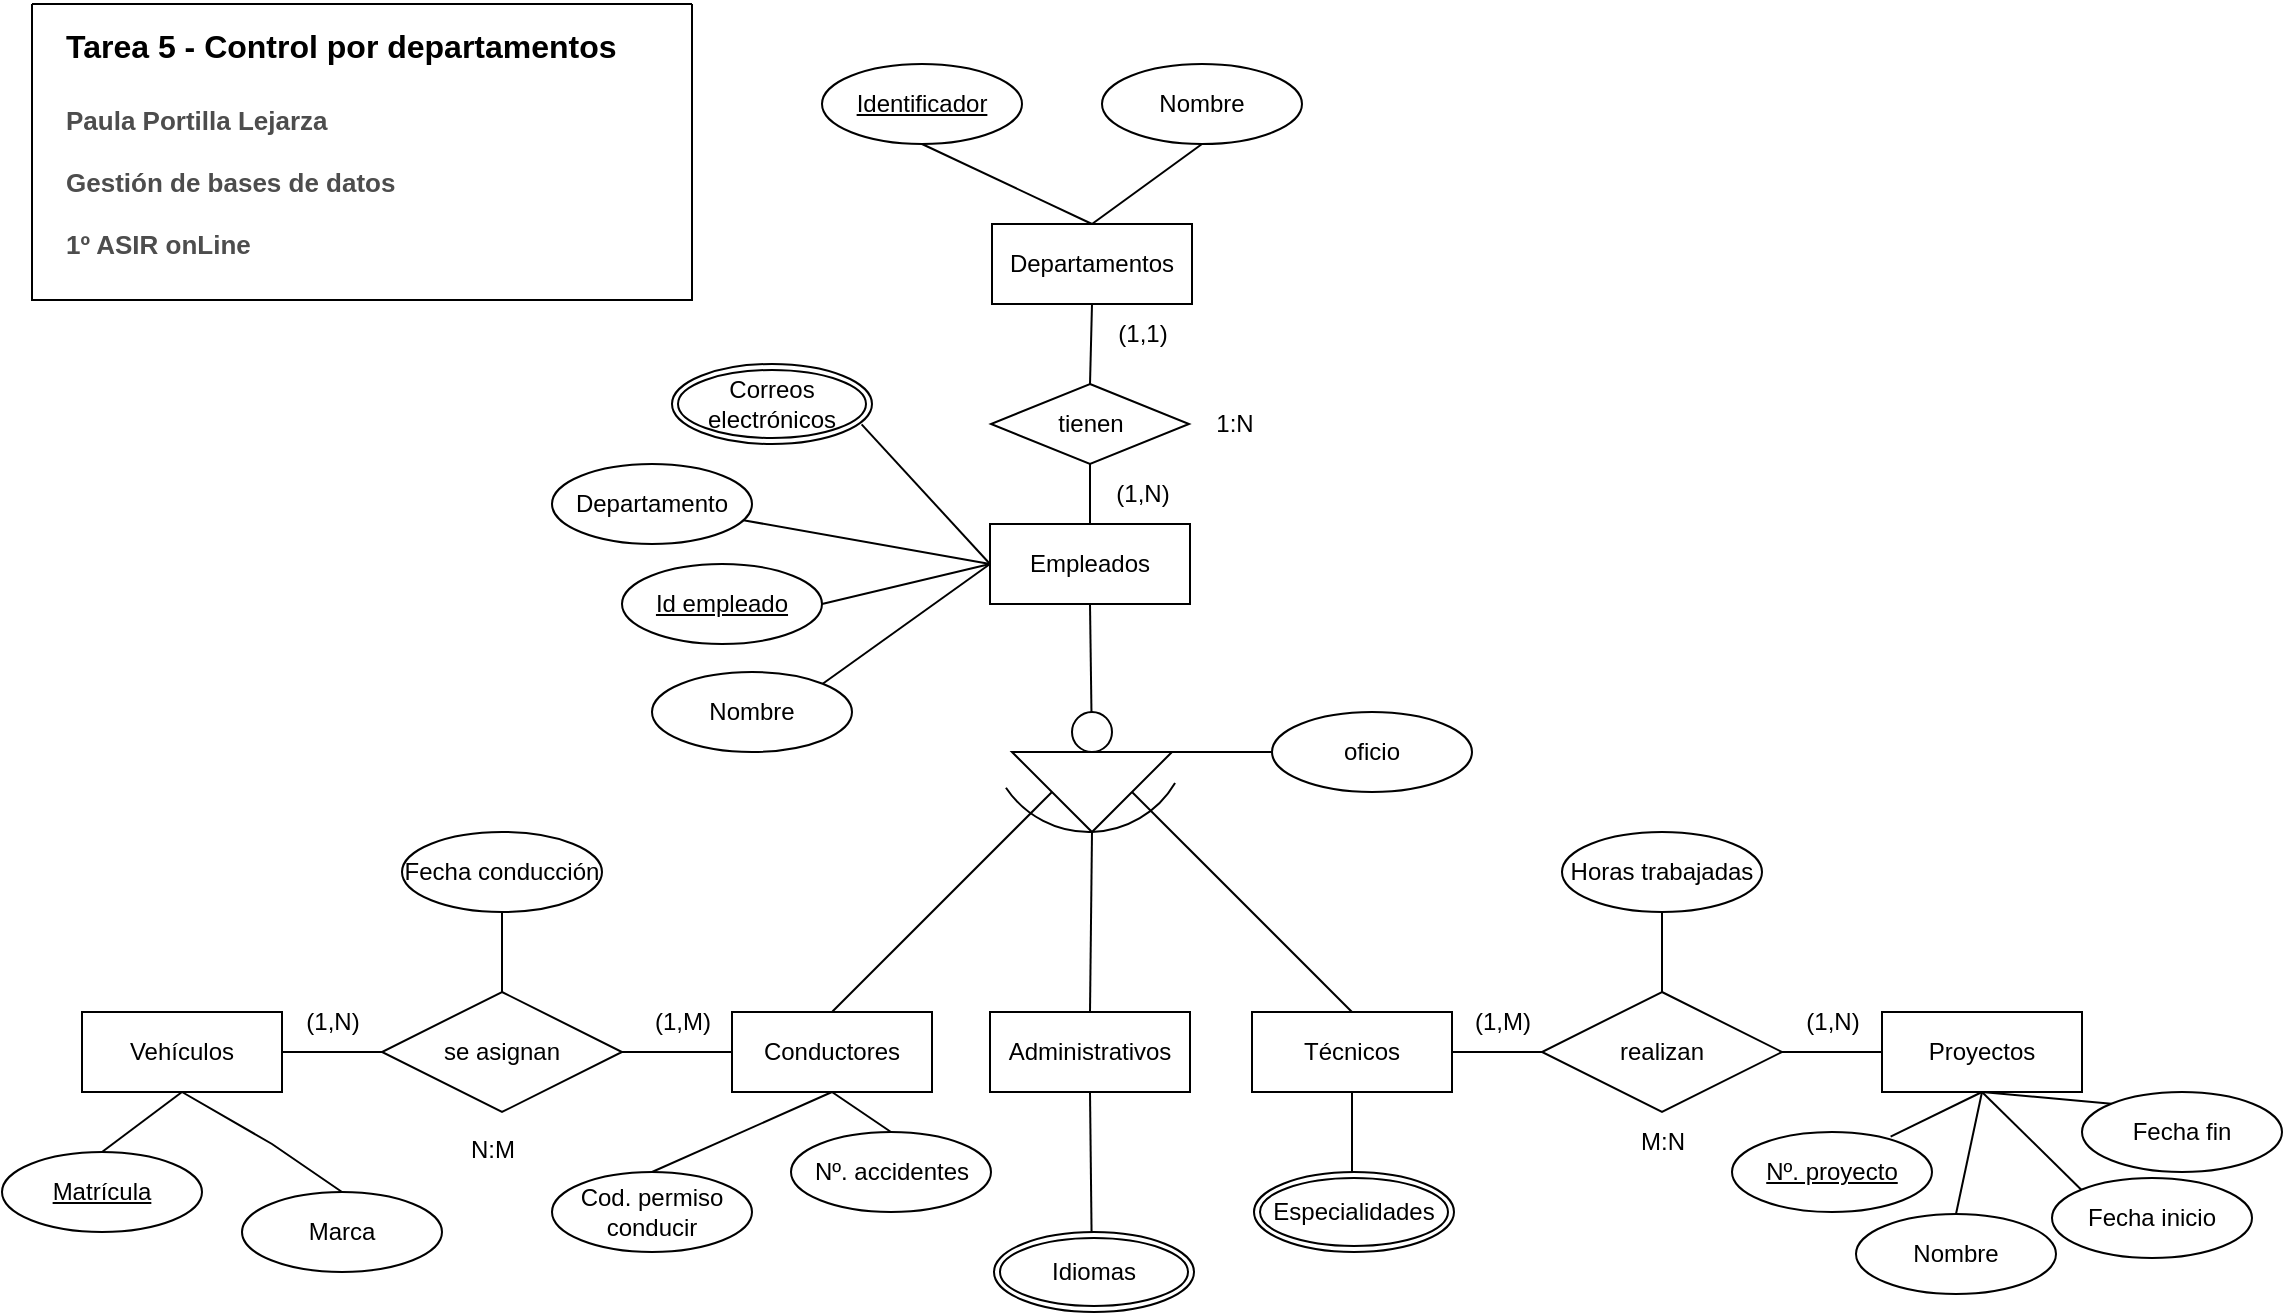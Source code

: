<mxfile version="25.0.3">
  <diagram name="Page-1" id="_mwodajbnXfc841Qu6q9">
    <mxGraphModel dx="1105" dy="600" grid="1" gridSize="10" guides="1" tooltips="1" connect="1" arrows="1" fold="1" page="1" pageScale="1" pageWidth="1169" pageHeight="827" math="0" shadow="0">
      <root>
        <mxCell id="0" />
        <mxCell id="1" parent="0" />
        <mxCell id="QOIxV5gKI9j92Xg-3ux--1" value="Departamentos" style="whiteSpace=wrap;html=1;align=center;" parent="1" vertex="1">
          <mxGeometry x="510" y="150" width="100" height="40" as="geometry" />
        </mxCell>
        <mxCell id="QOIxV5gKI9j92Xg-3ux--2" value="Nombre" style="ellipse;whiteSpace=wrap;html=1;align=center;" parent="1" vertex="1">
          <mxGeometry x="565" y="70" width="100" height="40" as="geometry" />
        </mxCell>
        <mxCell id="QOIxV5gKI9j92Xg-3ux--3" value="Identificador" style="ellipse;whiteSpace=wrap;html=1;align=center;fontStyle=4;" parent="1" vertex="1">
          <mxGeometry x="425" y="70" width="100" height="40" as="geometry" />
        </mxCell>
        <mxCell id="QOIxV5gKI9j92Xg-3ux--4" value="" style="endArrow=none;html=1;rounded=0;entryX=0.5;entryY=1;entryDx=0;entryDy=0;exitX=0.5;exitY=0;exitDx=0;exitDy=0;" parent="1" source="QOIxV5gKI9j92Xg-3ux--1" target="QOIxV5gKI9j92Xg-3ux--3" edge="1">
          <mxGeometry relative="1" as="geometry">
            <mxPoint x="475" y="170" as="sourcePoint" />
            <mxPoint x="635" y="170" as="targetPoint" />
          </mxGeometry>
        </mxCell>
        <mxCell id="QOIxV5gKI9j92Xg-3ux--5" value="" style="endArrow=none;html=1;rounded=0;entryX=0.5;entryY=1;entryDx=0;entryDy=0;exitX=0.5;exitY=0;exitDx=0;exitDy=0;" parent="1" source="QOIxV5gKI9j92Xg-3ux--1" target="QOIxV5gKI9j92Xg-3ux--2" edge="1">
          <mxGeometry relative="1" as="geometry">
            <mxPoint x="475" y="170" as="sourcePoint" />
            <mxPoint x="635" y="170" as="targetPoint" />
          </mxGeometry>
        </mxCell>
        <mxCell id="QOIxV5gKI9j92Xg-3ux--7" value="Id empleado" style="ellipse;whiteSpace=wrap;html=1;align=center;fontStyle=4;" parent="1" vertex="1">
          <mxGeometry x="325" y="320" width="100" height="40" as="geometry" />
        </mxCell>
        <mxCell id="QOIxV5gKI9j92Xg-3ux--8" value="Nombre" style="ellipse;whiteSpace=wrap;html=1;align=center;" parent="1" vertex="1">
          <mxGeometry x="340" y="374" width="100" height="40" as="geometry" />
        </mxCell>
        <mxCell id="QOIxV5gKI9j92Xg-3ux--9" value="Correos electrónicos" style="ellipse;shape=doubleEllipse;margin=3;whiteSpace=wrap;html=1;align=center;" parent="1" vertex="1">
          <mxGeometry x="350" y="220" width="100" height="40" as="geometry" />
        </mxCell>
        <mxCell id="QOIxV5gKI9j92Xg-3ux--10" value="Departamento" style="ellipse;whiteSpace=wrap;html=1;align=center;" parent="1" vertex="1">
          <mxGeometry x="290" y="270" width="100" height="40" as="geometry" />
        </mxCell>
        <mxCell id="QOIxV5gKI9j92Xg-3ux--11" value="" style="endArrow=none;html=1;rounded=0;exitX=0.948;exitY=0.754;exitDx=0;exitDy=0;entryX=0;entryY=0.5;entryDx=0;entryDy=0;exitPerimeter=0;" parent="1" source="QOIxV5gKI9j92Xg-3ux--9" target="QOIxV5gKI9j92Xg-3ux--6" edge="1">
          <mxGeometry relative="1" as="geometry">
            <mxPoint x="475" y="364" as="sourcePoint" />
            <mxPoint x="495" y="394" as="targetPoint" />
          </mxGeometry>
        </mxCell>
        <mxCell id="QOIxV5gKI9j92Xg-3ux--12" value="" style="endArrow=none;html=1;rounded=0;exitX=1;exitY=0.5;exitDx=0;exitDy=0;entryX=0;entryY=0.5;entryDx=0;entryDy=0;" parent="1" source="QOIxV5gKI9j92Xg-3ux--7" target="QOIxV5gKI9j92Xg-3ux--6" edge="1">
          <mxGeometry relative="1" as="geometry">
            <mxPoint x="475" y="364" as="sourcePoint" />
            <mxPoint x="635" y="364" as="targetPoint" />
          </mxGeometry>
        </mxCell>
        <mxCell id="QOIxV5gKI9j92Xg-3ux--13" value="" style="endArrow=none;html=1;rounded=0;entryX=1;entryY=0;entryDx=0;entryDy=0;exitX=0;exitY=0.5;exitDx=0;exitDy=0;" parent="1" source="QOIxV5gKI9j92Xg-3ux--6" target="QOIxV5gKI9j92Xg-3ux--8" edge="1">
          <mxGeometry relative="1" as="geometry">
            <mxPoint x="475" y="364" as="sourcePoint" />
            <mxPoint x="635" y="364" as="targetPoint" />
          </mxGeometry>
        </mxCell>
        <mxCell id="QOIxV5gKI9j92Xg-3ux--15" value="Cod. permiso conducir" style="ellipse;whiteSpace=wrap;html=1;align=center;" parent="1" vertex="1">
          <mxGeometry x="290" y="624" width="100" height="40" as="geometry" />
        </mxCell>
        <mxCell id="QOIxV5gKI9j92Xg-3ux--17" value="" style="verticalLabelPosition=bottom;verticalAlign=top;html=1;shape=mxgraph.basic.acute_triangle;dx=0.5;rotation=-180;" parent="1" vertex="1">
          <mxGeometry x="520" y="414" width="80" height="40" as="geometry" />
        </mxCell>
        <mxCell id="QOIxV5gKI9j92Xg-3ux--18" value="Conductores" style="whiteSpace=wrap;html=1;align=center;" parent="1" vertex="1">
          <mxGeometry x="380" y="544" width="100" height="40" as="geometry" />
        </mxCell>
        <mxCell id="QOIxV5gKI9j92Xg-3ux--19" value="Administrativos" style="whiteSpace=wrap;html=1;align=center;" parent="1" vertex="1">
          <mxGeometry x="509" y="544" width="100" height="40" as="geometry" />
        </mxCell>
        <mxCell id="QOIxV5gKI9j92Xg-3ux--20" value="Técnicos" style="whiteSpace=wrap;html=1;align=center;" parent="1" vertex="1">
          <mxGeometry x="640" y="544" width="100" height="40" as="geometry" />
        </mxCell>
        <mxCell id="QOIxV5gKI9j92Xg-3ux--22" value="Nº. accidentes" style="ellipse;whiteSpace=wrap;html=1;align=center;" parent="1" vertex="1">
          <mxGeometry x="409.5" y="604" width="100" height="40" as="geometry" />
        </mxCell>
        <mxCell id="QOIxV5gKI9j92Xg-3ux--26" value="" style="endArrow=none;html=1;rounded=0;exitX=0.5;exitY=1;exitDx=0;exitDy=0;entryX=0.5;entryY=1;entryDx=0;entryDy=0;entryPerimeter=0;" parent="1" source="QOIxV5gKI9j92Xg-3ux--6" target="QOIxV5gKI9j92Xg-3ux--17" edge="1">
          <mxGeometry relative="1" as="geometry">
            <mxPoint x="475" y="474" as="sourcePoint" />
            <mxPoint x="635" y="474" as="targetPoint" />
          </mxGeometry>
        </mxCell>
        <mxCell id="QOIxV5gKI9j92Xg-3ux--28" value="" style="endArrow=none;html=1;rounded=0;exitX=0.5;exitY=0;exitDx=0;exitDy=0;entryX=0;entryY=0;entryDx=60;entryDy=20;entryPerimeter=0;" parent="1" source="QOIxV5gKI9j92Xg-3ux--18" target="QOIxV5gKI9j92Xg-3ux--17" edge="1">
          <mxGeometry relative="1" as="geometry">
            <mxPoint x="475" y="474" as="sourcePoint" />
            <mxPoint x="635" y="474" as="targetPoint" />
          </mxGeometry>
        </mxCell>
        <mxCell id="QOIxV5gKI9j92Xg-3ux--29" value="" style="endArrow=none;html=1;rounded=0;entryX=0.5;entryY=0;entryDx=0;entryDy=0;exitX=0;exitY=0;exitDx=40;exitDy=0;exitPerimeter=0;" parent="1" source="QOIxV5gKI9j92Xg-3ux--17" target="QOIxV5gKI9j92Xg-3ux--19" edge="1">
          <mxGeometry relative="1" as="geometry">
            <mxPoint x="475" y="474" as="sourcePoint" />
            <mxPoint x="635" y="474" as="targetPoint" />
          </mxGeometry>
        </mxCell>
        <mxCell id="QOIxV5gKI9j92Xg-3ux--31" value="" style="endArrow=none;html=1;rounded=0;entryX=0.5;entryY=0;entryDx=0;entryDy=0;exitX=0;exitY=0;exitDx=20;exitDy=20;exitPerimeter=0;" parent="1" source="QOIxV5gKI9j92Xg-3ux--17" target="QOIxV5gKI9j92Xg-3ux--20" edge="1">
          <mxGeometry relative="1" as="geometry">
            <mxPoint x="475" y="474" as="sourcePoint" />
            <mxPoint x="635" y="474" as="targetPoint" />
          </mxGeometry>
        </mxCell>
        <mxCell id="QOIxV5gKI9j92Xg-3ux--37" value="" style="endArrow=none;html=1;rounded=0;entryX=0.5;entryY=1;entryDx=0;entryDy=0;exitX=0.5;exitY=0;exitDx=0;exitDy=0;" parent="1" source="QOIxV5gKI9j92Xg-3ux--15" target="QOIxV5gKI9j92Xg-3ux--18" edge="1">
          <mxGeometry relative="1" as="geometry">
            <mxPoint x="475" y="644" as="sourcePoint" />
            <mxPoint x="635" y="644" as="targetPoint" />
          </mxGeometry>
        </mxCell>
        <mxCell id="QOIxV5gKI9j92Xg-3ux--38" value="" style="endArrow=none;html=1;rounded=0;exitX=0.5;exitY=1;exitDx=0;exitDy=0;entryX=0.5;entryY=0;entryDx=0;entryDy=0;" parent="1" source="QOIxV5gKI9j92Xg-3ux--18" target="QOIxV5gKI9j92Xg-3ux--22" edge="1">
          <mxGeometry relative="1" as="geometry">
            <mxPoint x="475" y="644" as="sourcePoint" />
            <mxPoint x="635" y="644" as="targetPoint" />
          </mxGeometry>
        </mxCell>
        <mxCell id="QOIxV5gKI9j92Xg-3ux--39" value="" style="endArrow=none;html=1;rounded=0;exitX=0.5;exitY=1;exitDx=0;exitDy=0;" parent="1" source="QOIxV5gKI9j92Xg-3ux--19" edge="1">
          <mxGeometry relative="1" as="geometry">
            <mxPoint x="475" y="644" as="sourcePoint" />
            <mxPoint x="559.778" y="654.0" as="targetPoint" />
          </mxGeometry>
        </mxCell>
        <mxCell id="QOIxV5gKI9j92Xg-3ux--40" value="" style="endArrow=none;html=1;rounded=0;exitX=0.5;exitY=1;exitDx=0;exitDy=0;entryX=0.5;entryY=0;entryDx=0;entryDy=0;" parent="1" source="QOIxV5gKI9j92Xg-3ux--20" edge="1">
          <mxGeometry relative="1" as="geometry">
            <mxPoint x="475" y="644" as="sourcePoint" />
            <mxPoint x="690" y="624" as="targetPoint" />
          </mxGeometry>
        </mxCell>
        <mxCell id="QOIxV5gKI9j92Xg-3ux--44" value="Vehículos" style="whiteSpace=wrap;html=1;align=center;" parent="1" vertex="1">
          <mxGeometry x="55" y="544" width="100" height="40" as="geometry" />
        </mxCell>
        <mxCell id="QOIxV5gKI9j92Xg-3ux--45" value="Marca" style="ellipse;whiteSpace=wrap;html=1;align=center;" parent="1" vertex="1">
          <mxGeometry x="135" y="634" width="100" height="40" as="geometry" />
        </mxCell>
        <mxCell id="QOIxV5gKI9j92Xg-3ux--46" value="Matrícula" style="ellipse;whiteSpace=wrap;html=1;align=center;fontStyle=4;" parent="1" vertex="1">
          <mxGeometry x="15" y="614" width="100" height="40" as="geometry" />
        </mxCell>
        <mxCell id="QOIxV5gKI9j92Xg-3ux--47" value="" style="endArrow=none;html=1;rounded=0;exitX=1;exitY=0.5;exitDx=0;exitDy=0;entryX=0;entryY=0.5;entryDx=0;entryDy=0;" parent="1" source="QOIxV5gKI9j92Xg-3ux--44" target="QOIxV5gKI9j92Xg-3ux--18" edge="1">
          <mxGeometry relative="1" as="geometry">
            <mxPoint x="235" y="674" as="sourcePoint" />
            <mxPoint x="395" y="674" as="targetPoint" />
          </mxGeometry>
        </mxCell>
        <mxCell id="QOIxV5gKI9j92Xg-3ux--85" value="Text" style="edgeLabel;html=1;align=center;verticalAlign=middle;resizable=0;points=[];" parent="QOIxV5gKI9j92Xg-3ux--47" vertex="1" connectable="0">
          <mxGeometry x="-0.065" y="3" relative="1" as="geometry">
            <mxPoint as="offset" />
          </mxGeometry>
        </mxCell>
        <mxCell id="QOIxV5gKI9j92Xg-3ux--48" value="se asignan" style="shape=rhombus;perimeter=rhombusPerimeter;whiteSpace=wrap;html=1;align=center;" parent="1" vertex="1">
          <mxGeometry x="205" y="534" width="120" height="60" as="geometry" />
        </mxCell>
        <mxCell id="QOIxV5gKI9j92Xg-3ux--49" value="" style="endArrow=none;html=1;rounded=0;exitX=0.5;exitY=0;exitDx=0;exitDy=0;entryX=0.5;entryY=1;entryDx=0;entryDy=0;" parent="1" source="QOIxV5gKI9j92Xg-3ux--46" target="QOIxV5gKI9j92Xg-3ux--44" edge="1">
          <mxGeometry relative="1" as="geometry">
            <mxPoint x="235" y="674" as="sourcePoint" />
            <mxPoint x="395" y="674" as="targetPoint" />
          </mxGeometry>
        </mxCell>
        <mxCell id="QOIxV5gKI9j92Xg-3ux--50" value="" style="endArrow=none;html=1;rounded=0;exitX=0.5;exitY=0;exitDx=0;exitDy=0;entryX=0.5;entryY=1;entryDx=0;entryDy=0;" parent="1" source="QOIxV5gKI9j92Xg-3ux--45" target="QOIxV5gKI9j92Xg-3ux--44" edge="1">
          <mxGeometry relative="1" as="geometry">
            <mxPoint x="235" y="674" as="sourcePoint" />
            <mxPoint x="395" y="674" as="targetPoint" />
            <Array as="points">
              <mxPoint x="150" y="610" />
            </Array>
          </mxGeometry>
        </mxCell>
        <mxCell id="QOIxV5gKI9j92Xg-3ux--51" value="Fecha conducción" style="ellipse;whiteSpace=wrap;html=1;align=center;" parent="1" vertex="1">
          <mxGeometry x="215" y="454" width="100" height="40" as="geometry" />
        </mxCell>
        <mxCell id="QOIxV5gKI9j92Xg-3ux--52" value="" style="endArrow=none;html=1;rounded=0;exitX=0.5;exitY=1;exitDx=0;exitDy=0;entryX=0.5;entryY=0;entryDx=0;entryDy=0;" parent="1" source="QOIxV5gKI9j92Xg-3ux--51" target="QOIxV5gKI9j92Xg-3ux--48" edge="1">
          <mxGeometry relative="1" as="geometry">
            <mxPoint x="255" y="504" as="sourcePoint" />
            <mxPoint x="255" y="534" as="targetPoint" />
          </mxGeometry>
        </mxCell>
        <mxCell id="QOIxV5gKI9j92Xg-3ux--53" value="Proyectos" style="whiteSpace=wrap;html=1;align=center;" parent="1" vertex="1">
          <mxGeometry x="955" y="544" width="100" height="40" as="geometry" />
        </mxCell>
        <mxCell id="QOIxV5gKI9j92Xg-3ux--54" value="" style="endArrow=none;html=1;rounded=0;entryX=0;entryY=0.5;entryDx=0;entryDy=0;exitX=1;exitY=0.5;exitDx=0;exitDy=0;" parent="1" source="QOIxV5gKI9j92Xg-3ux--55" target="QOIxV5gKI9j92Xg-3ux--53" edge="1">
          <mxGeometry relative="1" as="geometry">
            <mxPoint x="715" y="654" as="sourcePoint" />
            <mxPoint x="875" y="654" as="targetPoint" />
          </mxGeometry>
        </mxCell>
        <mxCell id="QOIxV5gKI9j92Xg-3ux--56" value="Nº. proyecto" style="ellipse;whiteSpace=wrap;html=1;align=center;fontStyle=4;" parent="1" vertex="1">
          <mxGeometry x="880" y="604" width="100" height="40" as="geometry" />
        </mxCell>
        <mxCell id="QOIxV5gKI9j92Xg-3ux--57" value="Nombre" style="ellipse;whiteSpace=wrap;html=1;align=center;" parent="1" vertex="1">
          <mxGeometry x="942" y="645" width="100" height="40" as="geometry" />
        </mxCell>
        <mxCell id="QOIxV5gKI9j92Xg-3ux--58" value="Fecha inicio" style="ellipse;whiteSpace=wrap;html=1;align=center;" parent="1" vertex="1">
          <mxGeometry x="1040" y="627" width="100" height="40" as="geometry" />
        </mxCell>
        <mxCell id="QOIxV5gKI9j92Xg-3ux--59" value="Fecha fin" style="ellipse;whiteSpace=wrap;html=1;align=center;" parent="1" vertex="1">
          <mxGeometry x="1055" y="584" width="100" height="40" as="geometry" />
        </mxCell>
        <mxCell id="QOIxV5gKI9j92Xg-3ux--60" value="" style="endArrow=none;html=1;rounded=0;entryX=0.5;entryY=1;entryDx=0;entryDy=0;exitX=0.793;exitY=0.058;exitDx=0;exitDy=0;exitPerimeter=0;" parent="1" source="QOIxV5gKI9j92Xg-3ux--56" target="QOIxV5gKI9j92Xg-3ux--53" edge="1">
          <mxGeometry relative="1" as="geometry">
            <mxPoint x="715" y="654" as="sourcePoint" />
            <mxPoint x="875" y="654" as="targetPoint" />
          </mxGeometry>
        </mxCell>
        <mxCell id="QOIxV5gKI9j92Xg-3ux--61" value="" style="endArrow=none;html=1;rounded=0;entryX=0.5;entryY=1;entryDx=0;entryDy=0;exitX=0.5;exitY=0;exitDx=0;exitDy=0;" parent="1" source="QOIxV5gKI9j92Xg-3ux--57" target="QOIxV5gKI9j92Xg-3ux--53" edge="1">
          <mxGeometry relative="1" as="geometry">
            <mxPoint x="715" y="654" as="sourcePoint" />
            <mxPoint x="875" y="654" as="targetPoint" />
          </mxGeometry>
        </mxCell>
        <mxCell id="QOIxV5gKI9j92Xg-3ux--62" value="" style="endArrow=none;html=1;rounded=0;exitX=0;exitY=0;exitDx=0;exitDy=0;entryX=0.5;entryY=1;entryDx=0;entryDy=0;" parent="1" source="QOIxV5gKI9j92Xg-3ux--58" target="QOIxV5gKI9j92Xg-3ux--53" edge="1">
          <mxGeometry relative="1" as="geometry">
            <mxPoint x="715" y="654" as="sourcePoint" />
            <mxPoint x="875" y="654" as="targetPoint" />
          </mxGeometry>
        </mxCell>
        <mxCell id="QOIxV5gKI9j92Xg-3ux--63" value="" style="endArrow=none;html=1;rounded=0;entryX=0.5;entryY=1;entryDx=0;entryDy=0;exitX=0;exitY=0;exitDx=0;exitDy=0;" parent="1" source="QOIxV5gKI9j92Xg-3ux--59" target="QOIxV5gKI9j92Xg-3ux--53" edge="1">
          <mxGeometry relative="1" as="geometry">
            <mxPoint x="715" y="654" as="sourcePoint" />
            <mxPoint x="875" y="654" as="targetPoint" />
          </mxGeometry>
        </mxCell>
        <mxCell id="QOIxV5gKI9j92Xg-3ux--64" value="Horas trabajadas" style="ellipse;whiteSpace=wrap;html=1;align=center;" parent="1" vertex="1">
          <mxGeometry x="795" y="454" width="100" height="40" as="geometry" />
        </mxCell>
        <mxCell id="QOIxV5gKI9j92Xg-3ux--65" value="" style="endArrow=none;html=1;rounded=0;entryX=0.5;entryY=0;entryDx=0;entryDy=0;exitX=0.5;exitY=1;exitDx=0;exitDy=0;" parent="1" source="QOIxV5gKI9j92Xg-3ux--64" target="QOIxV5gKI9j92Xg-3ux--55" edge="1">
          <mxGeometry relative="1" as="geometry">
            <mxPoint x="645" y="554" as="sourcePoint" />
            <mxPoint x="805" y="554" as="targetPoint" />
          </mxGeometry>
        </mxCell>
        <mxCell id="QOIxV5gKI9j92Xg-3ux--71" value="" style="endArrow=none;html=1;rounded=0;exitX=0.5;exitY=1;exitDx=0;exitDy=0;entryX=0.5;entryY=0;entryDx=0;entryDy=0;" parent="1" source="QOIxV5gKI9j92Xg-3ux--72" target="QOIxV5gKI9j92Xg-3ux--6" edge="1">
          <mxGeometry relative="1" as="geometry">
            <mxPoint x="551" y="190" as="sourcePoint" />
            <mxPoint x="610" y="270" as="targetPoint" />
          </mxGeometry>
        </mxCell>
        <mxCell id="QOIxV5gKI9j92Xg-3ux--6" value="Empleados" style="whiteSpace=wrap;html=1;align=center;" parent="1" vertex="1">
          <mxGeometry x="509" y="300" width="100" height="40" as="geometry" />
        </mxCell>
        <mxCell id="QOIxV5gKI9j92Xg-3ux--73" value="" style="endArrow=none;html=1;rounded=0;exitX=0;exitY=0.5;exitDx=0;exitDy=0;" parent="1" source="QOIxV5gKI9j92Xg-3ux--6" target="QOIxV5gKI9j92Xg-3ux--10" edge="1">
          <mxGeometry relative="1" as="geometry">
            <mxPoint x="530" y="300" as="sourcePoint" />
            <mxPoint x="690" y="300" as="targetPoint" />
          </mxGeometry>
        </mxCell>
        <mxCell id="QOIxV5gKI9j92Xg-3ux--77" value="" style="endArrow=none;html=1;rounded=0;entryX=0;entryY=0.5;entryDx=0;entryDy=0;exitX=1;exitY=0.5;exitDx=0;exitDy=0;" parent="1" source="QOIxV5gKI9j92Xg-3ux--20" target="QOIxV5gKI9j92Xg-3ux--55" edge="1">
          <mxGeometry relative="1" as="geometry">
            <mxPoint x="740" y="564" as="sourcePoint" />
            <mxPoint x="955" y="564" as="targetPoint" />
          </mxGeometry>
        </mxCell>
        <mxCell id="QOIxV5gKI9j92Xg-3ux--55" value="realizan" style="shape=rhombus;perimeter=rhombusPerimeter;whiteSpace=wrap;html=1;align=center;" parent="1" vertex="1">
          <mxGeometry x="785" y="534" width="120" height="60" as="geometry" />
        </mxCell>
        <mxCell id="QOIxV5gKI9j92Xg-3ux--78" value="(1,1)" style="text;html=1;align=center;verticalAlign=middle;resizable=0;points=[];autosize=1;strokeColor=none;fillColor=none;" parent="1" vertex="1">
          <mxGeometry x="560" y="190" width="50" height="30" as="geometry" />
        </mxCell>
        <mxCell id="QOIxV5gKI9j92Xg-3ux--79" value="" style="endArrow=none;html=1;rounded=0;exitX=0.5;exitY=1;exitDx=0;exitDy=0;entryX=0.5;entryY=0;entryDx=0;entryDy=0;" parent="1" source="QOIxV5gKI9j92Xg-3ux--1" target="QOIxV5gKI9j92Xg-3ux--72" edge="1">
          <mxGeometry relative="1" as="geometry">
            <mxPoint x="560" y="190" as="sourcePoint" />
            <mxPoint x="559" y="300" as="targetPoint" />
          </mxGeometry>
        </mxCell>
        <mxCell id="QOIxV5gKI9j92Xg-3ux--72" value="tienen" style="shape=rhombus;perimeter=rhombusPerimeter;whiteSpace=wrap;html=1;align=center;" parent="1" vertex="1">
          <mxGeometry x="509.5" y="230" width="99" height="40" as="geometry" />
        </mxCell>
        <mxCell id="QOIxV5gKI9j92Xg-3ux--80" value="(1,N)" style="text;html=1;align=center;verticalAlign=middle;resizable=0;points=[];autosize=1;strokeColor=none;fillColor=none;" parent="1" vertex="1">
          <mxGeometry x="560" y="270" width="50" height="30" as="geometry" />
        </mxCell>
        <mxCell id="QOIxV5gKI9j92Xg-3ux--81" value="1:N" style="text;html=1;align=center;verticalAlign=middle;resizable=0;points=[];autosize=1;strokeColor=none;fillColor=none;" parent="1" vertex="1">
          <mxGeometry x="611" y="235" width="40" height="30" as="geometry" />
        </mxCell>
        <mxCell id="QOIxV5gKI9j92Xg-3ux--82" value="(1,N)" style="text;html=1;align=center;verticalAlign=middle;resizable=0;points=[];autosize=1;strokeColor=none;fillColor=none;" parent="1" vertex="1">
          <mxGeometry x="155" y="534" width="50" height="30" as="geometry" />
        </mxCell>
        <mxCell id="QOIxV5gKI9j92Xg-3ux--83" value="(1,M&lt;span style=&quot;background-color: initial;&quot;&gt;)&lt;/span&gt;" style="text;html=1;align=center;verticalAlign=middle;resizable=0;points=[];autosize=1;strokeColor=none;fillColor=none;" parent="1" vertex="1">
          <mxGeometry x="330" y="534" width="50" height="30" as="geometry" />
        </mxCell>
        <mxCell id="QOIxV5gKI9j92Xg-3ux--86" value="N:M" style="text;html=1;align=center;verticalAlign=middle;resizable=0;points=[];autosize=1;strokeColor=none;fillColor=none;" parent="1" vertex="1">
          <mxGeometry x="235" y="598" width="50" height="30" as="geometry" />
        </mxCell>
        <mxCell id="QOIxV5gKI9j92Xg-3ux--87" value="(1,N)" style="text;html=1;align=center;verticalAlign=middle;resizable=0;points=[];autosize=1;strokeColor=none;fillColor=none;" parent="1" vertex="1">
          <mxGeometry x="905" y="534" width="50" height="30" as="geometry" />
        </mxCell>
        <mxCell id="QOIxV5gKI9j92Xg-3ux--88" value="(1,M)" style="text;html=1;align=center;verticalAlign=middle;resizable=0;points=[];autosize=1;strokeColor=none;fillColor=none;" parent="1" vertex="1">
          <mxGeometry x="740" y="534" width="50" height="30" as="geometry" />
        </mxCell>
        <mxCell id="QOIxV5gKI9j92Xg-3ux--89" value="M:N" style="text;html=1;align=center;verticalAlign=middle;resizable=0;points=[];autosize=1;strokeColor=none;fillColor=none;" parent="1" vertex="1">
          <mxGeometry x="820" y="594" width="50" height="30" as="geometry" />
        </mxCell>
        <mxCell id="QOIxV5gKI9j92Xg-3ux--90" value="oficio" style="ellipse;whiteSpace=wrap;html=1;align=center;" parent="1" vertex="1">
          <mxGeometry x="650" y="394" width="100" height="40" as="geometry" />
        </mxCell>
        <mxCell id="QOIxV5gKI9j92Xg-3ux--94" value="" style="endArrow=none;html=1;rounded=0;entryX=0;entryY=0.5;entryDx=0;entryDy=0;exitX=0;exitY=1;exitDx=0;exitDy=0;exitPerimeter=0;" parent="1" source="QOIxV5gKI9j92Xg-3ux--17" target="QOIxV5gKI9j92Xg-3ux--90" edge="1">
          <mxGeometry relative="1" as="geometry">
            <mxPoint x="410" y="390" as="sourcePoint" />
            <mxPoint x="570" y="390" as="targetPoint" />
          </mxGeometry>
        </mxCell>
        <mxCell id="QOIxV5gKI9j92Xg-3ux--95" value="" style="verticalLabelPosition=bottom;verticalAlign=top;html=1;shape=mxgraph.basic.arc;startAngle=0.585;endAngle=0.906;rotation=-90;" parent="1" vertex="1">
          <mxGeometry x="508.5" y="354" width="100" height="100" as="geometry" />
        </mxCell>
        <mxCell id="QOIxV5gKI9j92Xg-3ux--96" value="" style="ellipse;whiteSpace=wrap;html=1;aspect=fixed;" parent="1" vertex="1">
          <mxGeometry x="550" y="394" width="20" height="20" as="geometry" />
        </mxCell>
        <mxCell id="uTdQXbfyzLeyU9Q7xthv-1" value="Idiomas" style="ellipse;shape=doubleEllipse;margin=3;whiteSpace=wrap;html=1;align=center;" vertex="1" parent="1">
          <mxGeometry x="511" y="654" width="100" height="40" as="geometry" />
        </mxCell>
        <mxCell id="uTdQXbfyzLeyU9Q7xthv-2" value="Especialidades" style="ellipse;shape=doubleEllipse;margin=3;whiteSpace=wrap;html=1;align=center;" vertex="1" parent="1">
          <mxGeometry x="641" y="624" width="100" height="40" as="geometry" />
        </mxCell>
        <mxCell id="uTdQXbfyzLeyU9Q7xthv-3" value="" style="swimlane;startSize=0;" vertex="1" parent="1">
          <mxGeometry x="30" y="40" width="330" height="148" as="geometry" />
        </mxCell>
        <mxCell id="uTdQXbfyzLeyU9Q7xthv-4" value="&lt;h1 style=&quot;margin-top: 0px;&quot;&gt;&lt;font style=&quot;font-size: 16px;&quot;&gt;Tarea 5 - Control por departamentos&lt;/font&gt;&lt;/h1&gt;&lt;h3&gt;&lt;font style=&quot;font-size: 13px;&quot;&gt;&lt;font color=&quot;#4d4d4d&quot;&gt;Paula Portilla Lejarza&lt;/font&gt;&lt;/font&gt;&lt;/h3&gt;&lt;h3&gt;&lt;font style=&quot;font-size: 13px;&quot;&gt;&lt;span style=&quot;background-color: initial;&quot;&gt;&lt;font style=&quot;&quot; color=&quot;#4d4d4d&quot;&gt;Gestión de bases de datos&lt;/font&gt;&lt;/span&gt;&lt;/font&gt;&lt;/h3&gt;&lt;h3&gt;&lt;font style=&quot;font-size: 13px;&quot;&gt;&lt;span style=&quot;background-color: initial;&quot;&gt;&lt;font style=&quot;&quot; color=&quot;#4d4d4d&quot;&gt;1º ASIR onLine&lt;/font&gt;&lt;/span&gt;&lt;/font&gt;&lt;/h3&gt;" style="text;html=1;whiteSpace=wrap;overflow=hidden;rounded=0;" vertex="1" parent="uTdQXbfyzLeyU9Q7xthv-3">
          <mxGeometry x="15" y="-2" width="315" height="150" as="geometry" />
        </mxCell>
      </root>
    </mxGraphModel>
  </diagram>
</mxfile>
